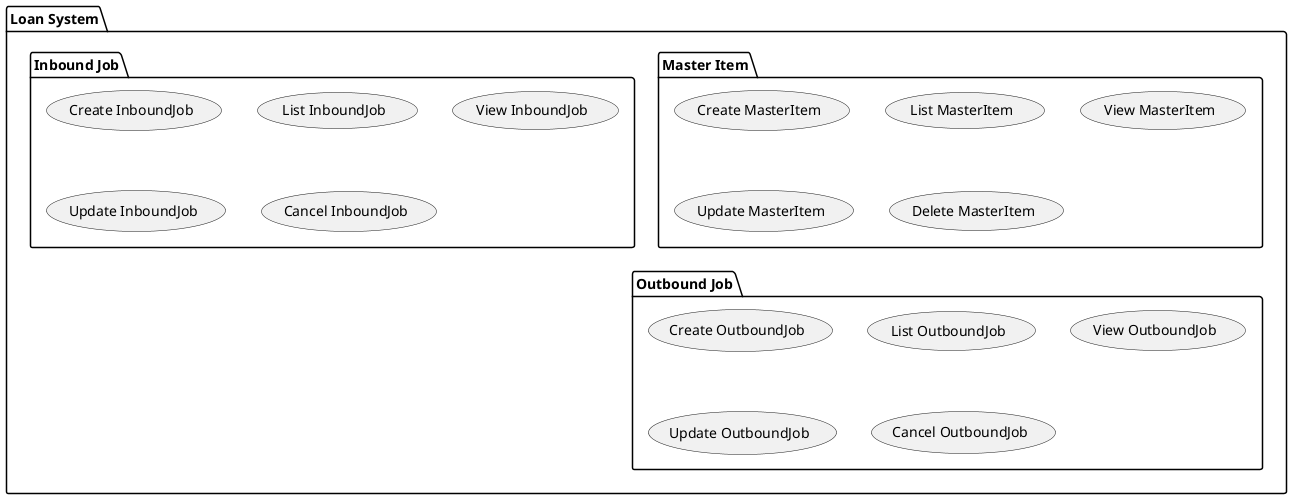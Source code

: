 @startuml 

' Include file for use case definitions

'package "Password Utility Application" {
'
'    (Encrypt Password)          as encrypt_password
'
'    usecase (Decrypt Password)  as decrypt_password
'
'}

package "Loan System" {

    package "Master Item" {

        (Create MasterItem)     as create_masterItem

        (List MasterItem)       as list_masterItem

        (View MasterItem)       as view_masterItem

        (Update MasterItem)     as update_masterItem
    
        (Delete MasterItem)     as delete_masterItem
    }

    package "Inbound Job" {

        (Create InboundJob)     as create_inboundJob

        (List InboundJob)       as list_inboundJob

        (View InboundJob)       as view_inboundJob

        (Update InboundJob)     as update_inboundJob

        (Cancel InboundJob)     as cancel_inboundJob

    }

    package "Outbound Job" {

        (Create OutboundJob)    as create_outboundJob

        (List OutboundJob)      as list_outboundJob

        (View OutboundJob)      as view_outboundJob

        (Update OutboundJob)    as update_outboundJob

        (Cancel OutboundJob)    as cancel_outboundJob

    }
}

' Actors
':Administrator:     as administrators
':Operator:          as operators


@enduml
